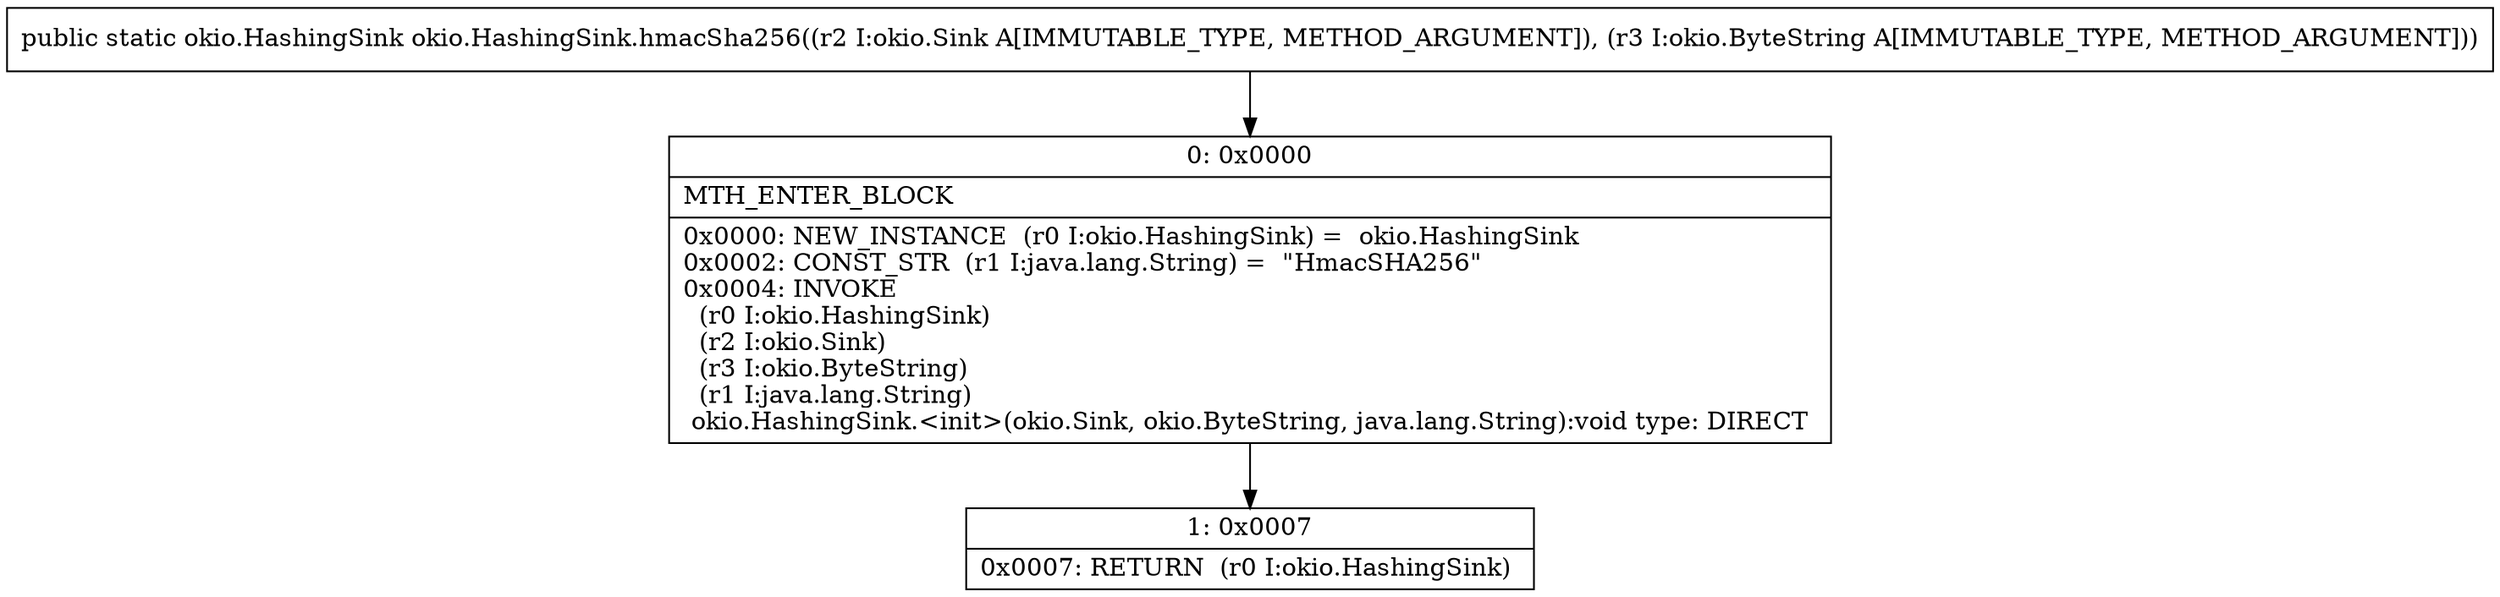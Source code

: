 digraph "CFG forokio.HashingSink.hmacSha256(Lokio\/Sink;Lokio\/ByteString;)Lokio\/HashingSink;" {
Node_0 [shape=record,label="{0\:\ 0x0000|MTH_ENTER_BLOCK\l|0x0000: NEW_INSTANCE  (r0 I:okio.HashingSink) =  okio.HashingSink \l0x0002: CONST_STR  (r1 I:java.lang.String) =  \"HmacSHA256\" \l0x0004: INVOKE  \l  (r0 I:okio.HashingSink)\l  (r2 I:okio.Sink)\l  (r3 I:okio.ByteString)\l  (r1 I:java.lang.String)\l okio.HashingSink.\<init\>(okio.Sink, okio.ByteString, java.lang.String):void type: DIRECT \l}"];
Node_1 [shape=record,label="{1\:\ 0x0007|0x0007: RETURN  (r0 I:okio.HashingSink) \l}"];
MethodNode[shape=record,label="{public static okio.HashingSink okio.HashingSink.hmacSha256((r2 I:okio.Sink A[IMMUTABLE_TYPE, METHOD_ARGUMENT]), (r3 I:okio.ByteString A[IMMUTABLE_TYPE, METHOD_ARGUMENT])) }"];
MethodNode -> Node_0;
Node_0 -> Node_1;
}

